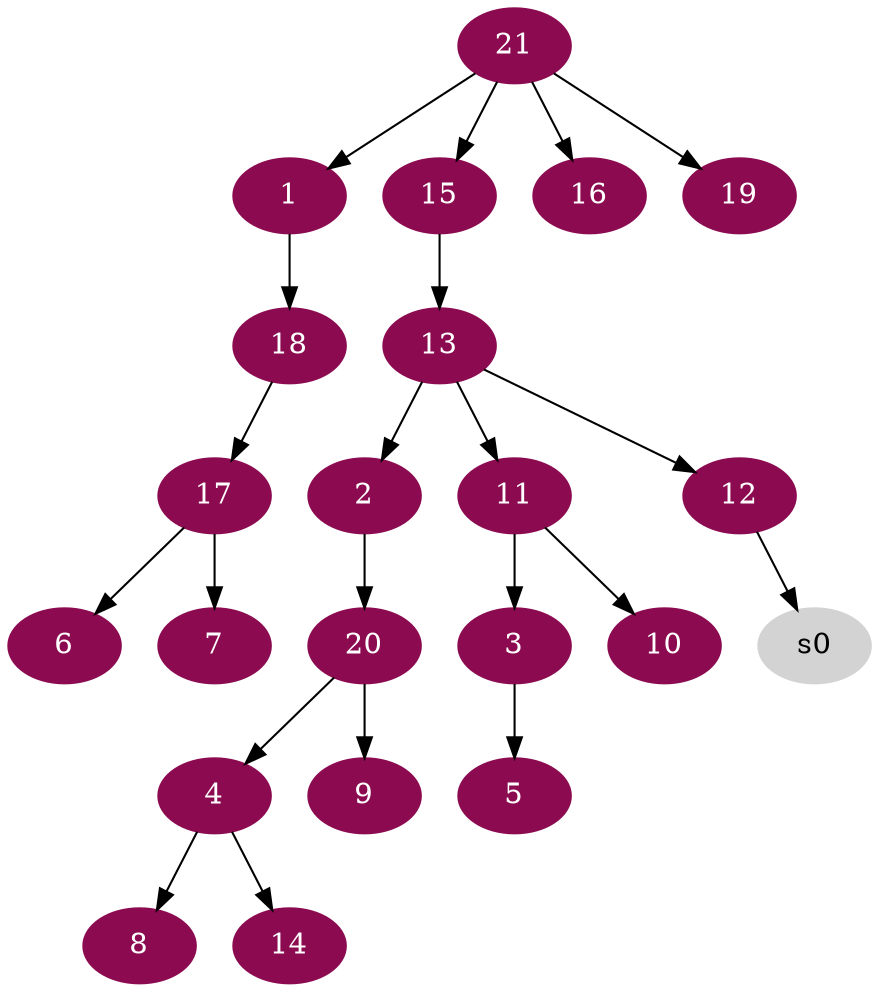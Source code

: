 digraph G {
node [color=deeppink4, style=filled, fontcolor=white];
21 -> 1;
13 -> 2;
11 -> 3;
20 -> 4;
3 -> 5;
17 -> 6;
17 -> 7;
4 -> 8;
20 -> 9;
11 -> 10;
13 -> 11;
13 -> 12;
15 -> 13;
4 -> 14;
21 -> 15;
21 -> 16;
18 -> 17;
1 -> 18;
21 -> 19;
2 -> 20;
node [color=lightgrey, style=filled, fontcolor=black];
12 -> s0;
}

